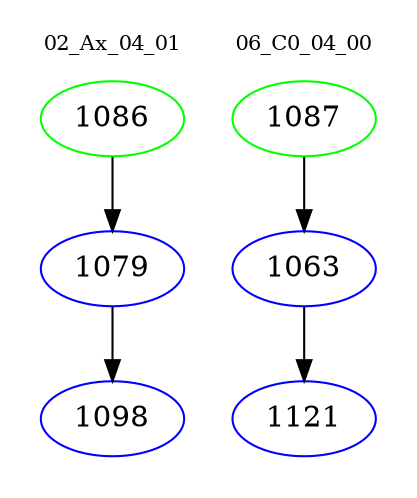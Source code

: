 digraph{
subgraph cluster_0 {
color = white
label = "02_Ax_04_01";
fontsize=10;
T0_1086 [label="1086", color="green"]
T0_1086 -> T0_1079 [color="black"]
T0_1079 [label="1079", color="blue"]
T0_1079 -> T0_1098 [color="black"]
T0_1098 [label="1098", color="blue"]
}
subgraph cluster_1 {
color = white
label = "06_C0_04_00";
fontsize=10;
T1_1087 [label="1087", color="green"]
T1_1087 -> T1_1063 [color="black"]
T1_1063 [label="1063", color="blue"]
T1_1063 -> T1_1121 [color="black"]
T1_1121 [label="1121", color="blue"]
}
}
